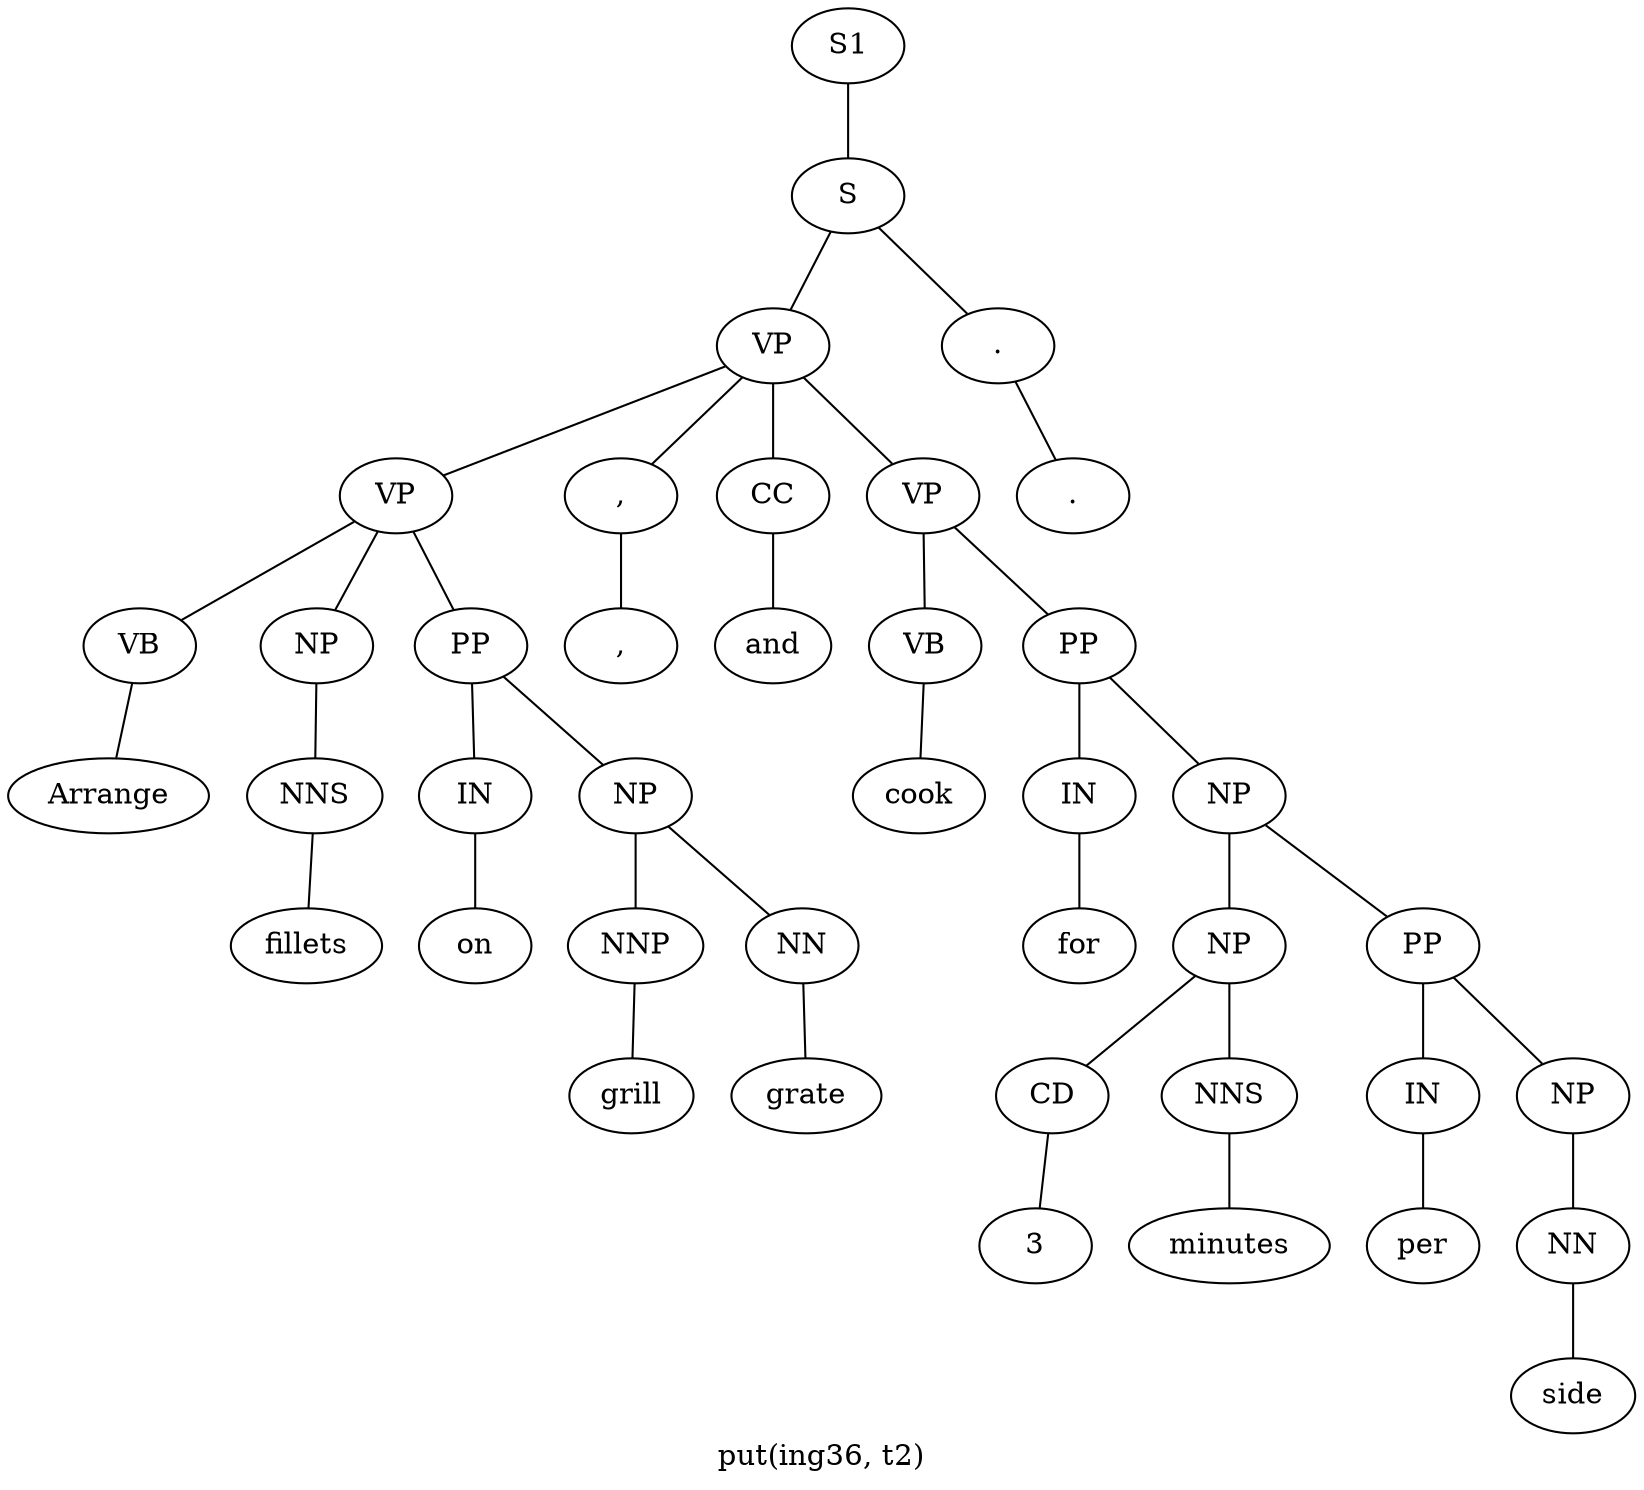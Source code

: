 graph SyntaxGraph {
	label = "put(ing36, t2)";
	Node0 [label="S1"];
	Node1 [label="S"];
	Node2 [label="VP"];
	Node3 [label="VP"];
	Node4 [label="VB"];
	Node5 [label="Arrange"];
	Node6 [label="NP"];
	Node7 [label="NNS"];
	Node8 [label="fillets"];
	Node9 [label="PP"];
	Node10 [label="IN"];
	Node11 [label="on"];
	Node12 [label="NP"];
	Node13 [label="NNP"];
	Node14 [label="grill"];
	Node15 [label="NN"];
	Node16 [label="grate"];
	Node17 [label=","];
	Node18 [label=","];
	Node19 [label="CC"];
	Node20 [label="and"];
	Node21 [label="VP"];
	Node22 [label="VB"];
	Node23 [label="cook"];
	Node24 [label="PP"];
	Node25 [label="IN"];
	Node26 [label="for"];
	Node27 [label="NP"];
	Node28 [label="NP"];
	Node29 [label="CD"];
	Node30 [label="3"];
	Node31 [label="NNS"];
	Node32 [label="minutes"];
	Node33 [label="PP"];
	Node34 [label="IN"];
	Node35 [label="per"];
	Node36 [label="NP"];
	Node37 [label="NN"];
	Node38 [label="side"];
	Node39 [label="."];
	Node40 [label="."];

	Node0 -- Node1;
	Node1 -- Node2;
	Node1 -- Node39;
	Node2 -- Node3;
	Node2 -- Node17;
	Node2 -- Node19;
	Node2 -- Node21;
	Node3 -- Node4;
	Node3 -- Node6;
	Node3 -- Node9;
	Node4 -- Node5;
	Node6 -- Node7;
	Node7 -- Node8;
	Node9 -- Node10;
	Node9 -- Node12;
	Node10 -- Node11;
	Node12 -- Node13;
	Node12 -- Node15;
	Node13 -- Node14;
	Node15 -- Node16;
	Node17 -- Node18;
	Node19 -- Node20;
	Node21 -- Node22;
	Node21 -- Node24;
	Node22 -- Node23;
	Node24 -- Node25;
	Node24 -- Node27;
	Node25 -- Node26;
	Node27 -- Node28;
	Node27 -- Node33;
	Node28 -- Node29;
	Node28 -- Node31;
	Node29 -- Node30;
	Node31 -- Node32;
	Node33 -- Node34;
	Node33 -- Node36;
	Node34 -- Node35;
	Node36 -- Node37;
	Node37 -- Node38;
	Node39 -- Node40;
}